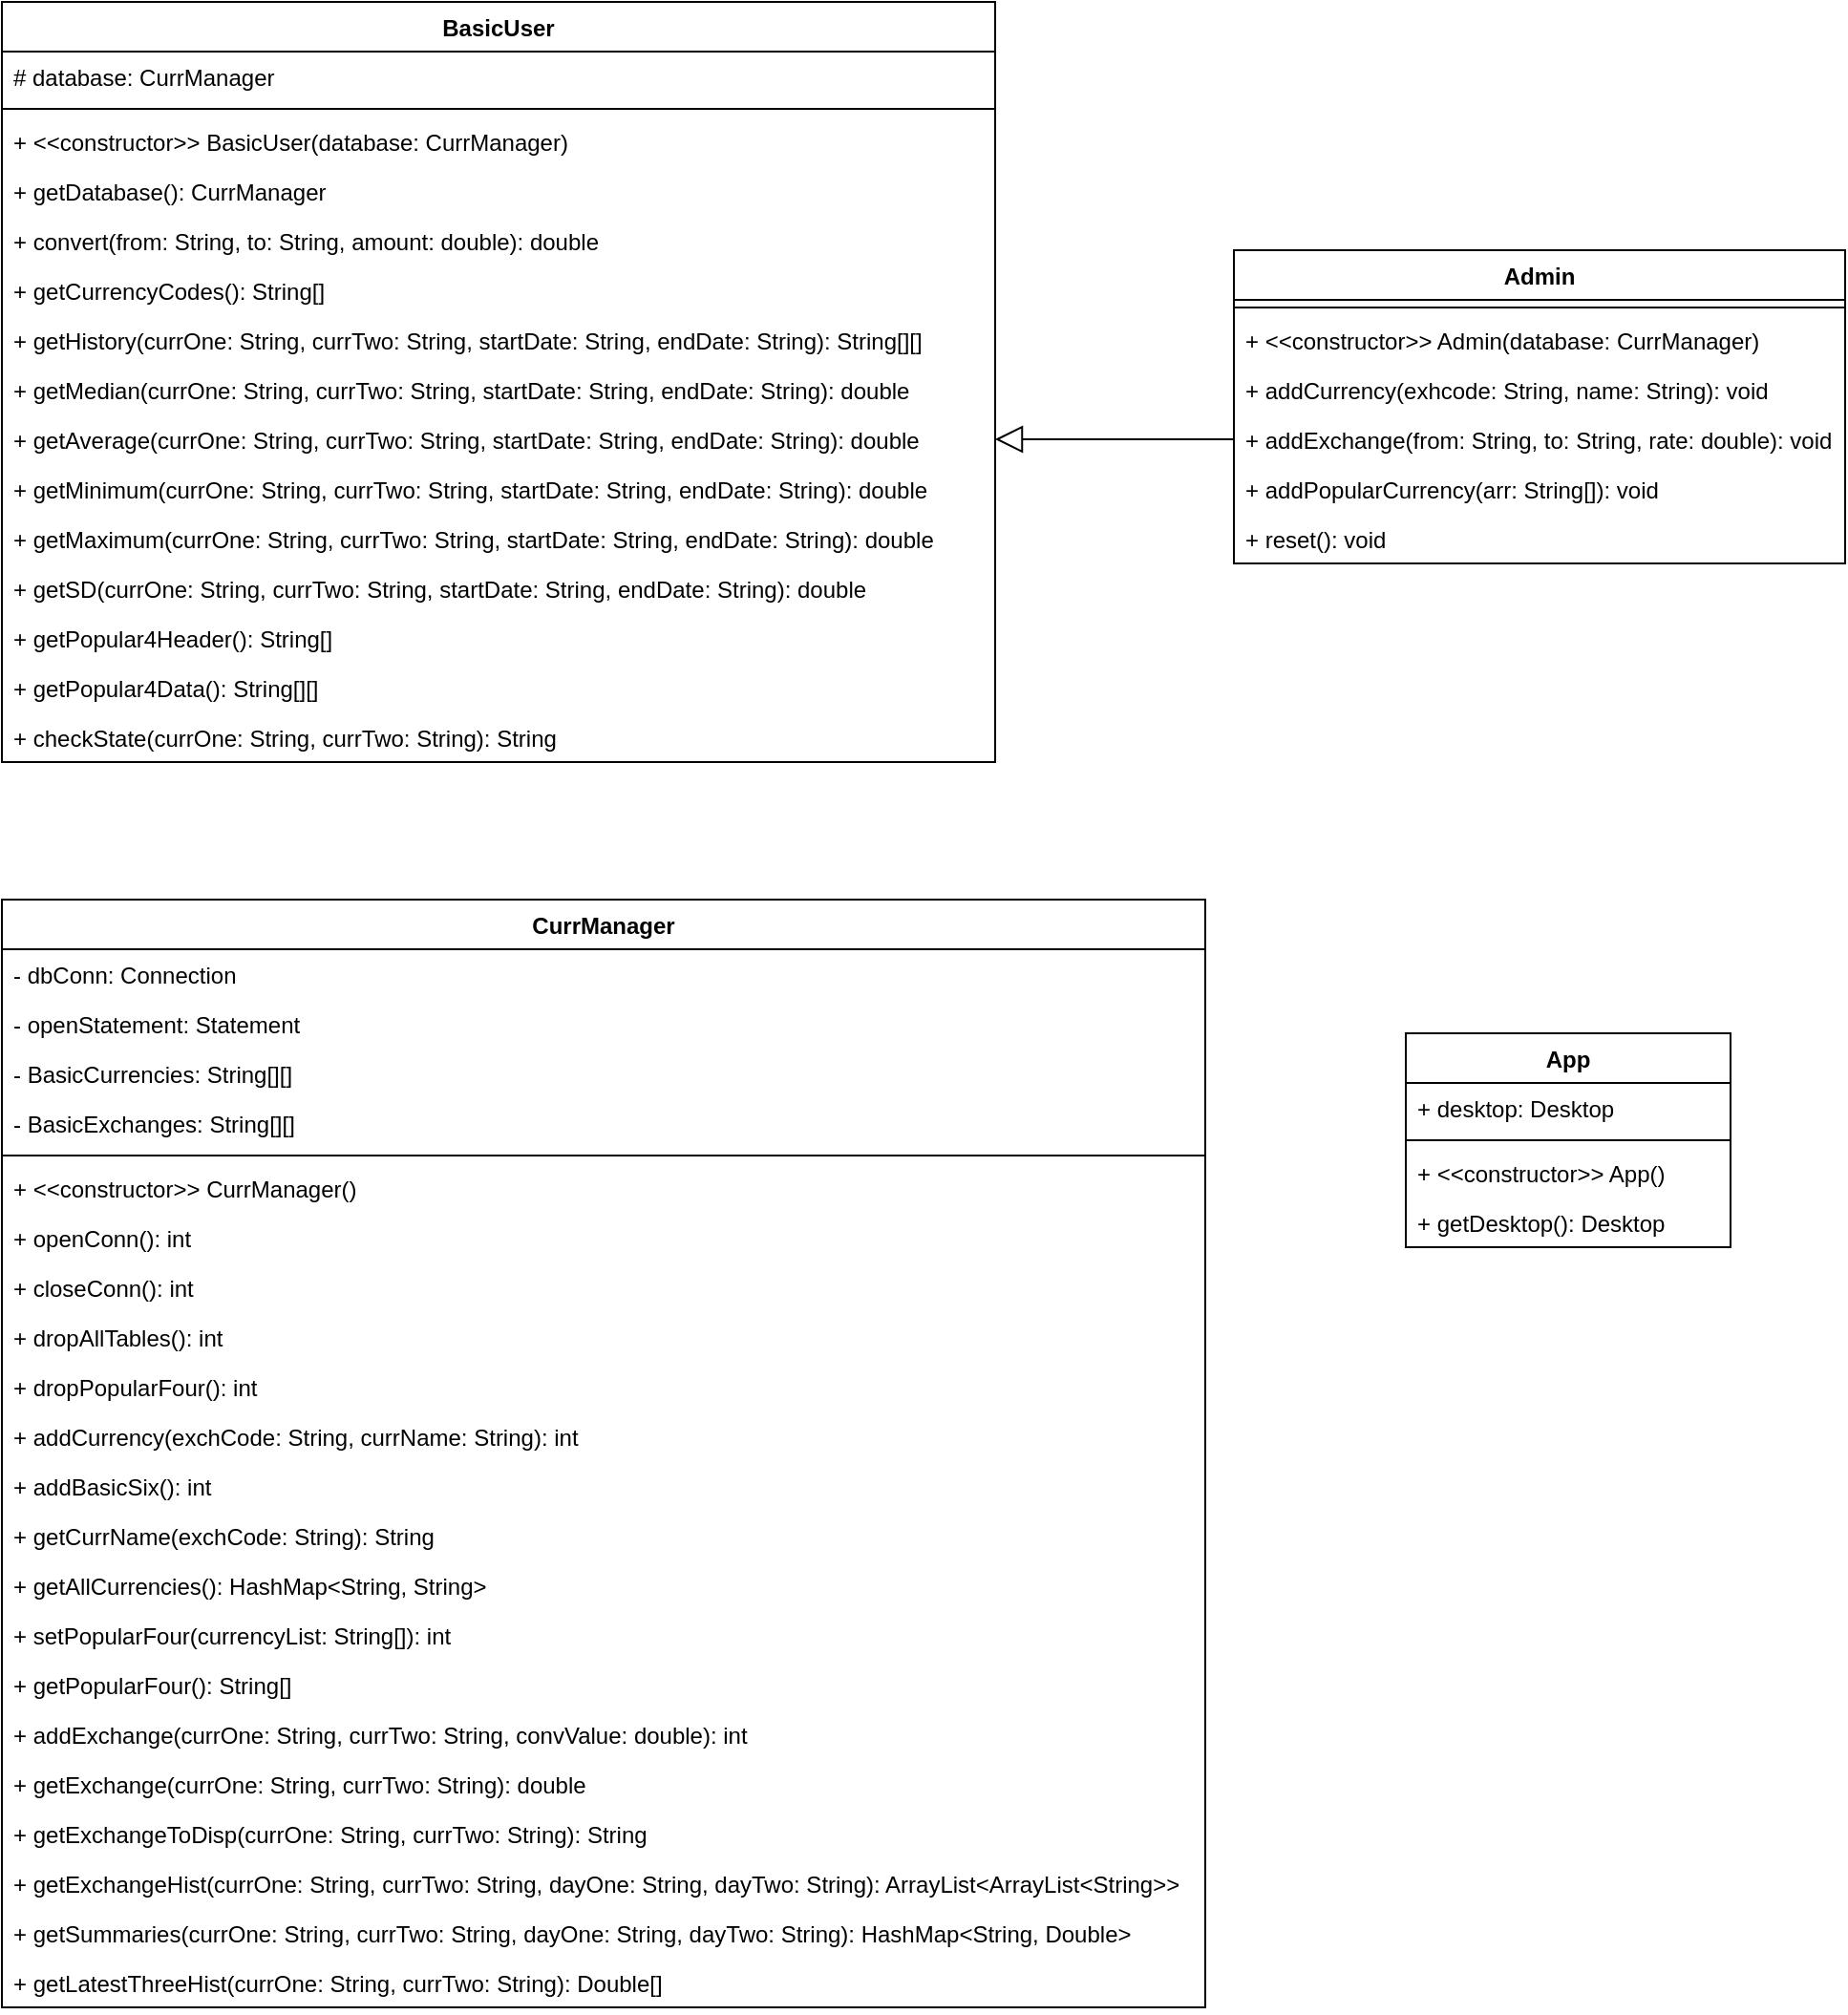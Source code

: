 <mxfile version="20.3.3" type="device"><diagram id="C5RBs43oDa-KdzZeNtuy" name="Page-1"><mxGraphModel dx="1473" dy="1793" grid="1" gridSize="10" guides="1" tooltips="1" connect="1" arrows="1" fold="1" page="1" pageScale="1" pageWidth="1169" pageHeight="1654" math="0" shadow="0"><root><mxCell id="WIyWlLk6GJQsqaUBKTNV-0"/><mxCell id="WIyWlLk6GJQsqaUBKTNV-1" parent="WIyWlLk6GJQsqaUBKTNV-0"/><mxCell id="npN7uHNPb1lxmiadbK_q-23" value="Admin" style="swimlane;fontStyle=1;align=center;verticalAlign=top;childLayout=stackLayout;horizontal=1;startSize=26;horizontalStack=0;resizeParent=1;resizeParentMax=0;resizeLast=0;collapsible=1;marginBottom=0;strokeColor=default;" vertex="1" parent="WIyWlLk6GJQsqaUBKTNV-1"><mxGeometry x="710" y="180" width="320" height="164" as="geometry"/></mxCell><mxCell id="npN7uHNPb1lxmiadbK_q-25" value="" style="line;strokeWidth=1;fillColor=none;align=left;verticalAlign=middle;spacingTop=-1;spacingLeft=3;spacingRight=3;rotatable=0;labelPosition=right;points=[];portConstraint=eastwest;strokeColor=inherit;" vertex="1" parent="npN7uHNPb1lxmiadbK_q-23"><mxGeometry y="26" width="320" height="8" as="geometry"/></mxCell><mxCell id="npN7uHNPb1lxmiadbK_q-26" value="+ &lt;&lt;constructor&gt;&gt; Admin(database: CurrManager)" style="text;strokeColor=none;fillColor=none;align=left;verticalAlign=top;spacingLeft=4;spacingRight=4;overflow=hidden;rotatable=0;points=[[0,0.5],[1,0.5]];portConstraint=eastwest;" vertex="1" parent="npN7uHNPb1lxmiadbK_q-23"><mxGeometry y="34" width="320" height="26" as="geometry"/></mxCell><mxCell id="npN7uHNPb1lxmiadbK_q-30" value="+ addCurrency(exhcode: String, name: String): void" style="text;strokeColor=none;fillColor=none;align=left;verticalAlign=top;spacingLeft=4;spacingRight=4;overflow=hidden;rotatable=0;points=[[0,0.5],[1,0.5]];portConstraint=eastwest;" vertex="1" parent="npN7uHNPb1lxmiadbK_q-23"><mxGeometry y="60" width="320" height="26" as="geometry"/></mxCell><mxCell id="npN7uHNPb1lxmiadbK_q-31" value="+ addExchange(from: String, to: String, rate: double): void" style="text;strokeColor=none;fillColor=none;align=left;verticalAlign=top;spacingLeft=4;spacingRight=4;overflow=hidden;rotatable=0;points=[[0,0.5],[1,0.5]];portConstraint=eastwest;" vertex="1" parent="npN7uHNPb1lxmiadbK_q-23"><mxGeometry y="86" width="320" height="26" as="geometry"/></mxCell><mxCell id="npN7uHNPb1lxmiadbK_q-32" value="+ addPopularCurrency(arr: String[]): void" style="text;strokeColor=none;fillColor=none;align=left;verticalAlign=top;spacingLeft=4;spacingRight=4;overflow=hidden;rotatable=0;points=[[0,0.5],[1,0.5]];portConstraint=eastwest;" vertex="1" parent="npN7uHNPb1lxmiadbK_q-23"><mxGeometry y="112" width="320" height="26" as="geometry"/></mxCell><mxCell id="npN7uHNPb1lxmiadbK_q-33" value="+ reset(): void" style="text;strokeColor=none;fillColor=none;align=left;verticalAlign=top;spacingLeft=4;spacingRight=4;overflow=hidden;rotatable=0;points=[[0,0.5],[1,0.5]];portConstraint=eastwest;" vertex="1" parent="npN7uHNPb1lxmiadbK_q-23"><mxGeometry y="138" width="320" height="26" as="geometry"/></mxCell><mxCell id="npN7uHNPb1lxmiadbK_q-38" value="App" style="swimlane;fontStyle=1;align=center;verticalAlign=top;childLayout=stackLayout;horizontal=1;startSize=26;horizontalStack=0;resizeParent=1;resizeParentMax=0;resizeLast=0;collapsible=1;marginBottom=0;strokeColor=default;" vertex="1" parent="WIyWlLk6GJQsqaUBKTNV-1"><mxGeometry x="800" y="590" width="170" height="112" as="geometry"/></mxCell><mxCell id="npN7uHNPb1lxmiadbK_q-39" value="+ desktop: Desktop" style="text;strokeColor=none;fillColor=none;align=left;verticalAlign=top;spacingLeft=4;spacingRight=4;overflow=hidden;rotatable=0;points=[[0,0.5],[1,0.5]];portConstraint=eastwest;" vertex="1" parent="npN7uHNPb1lxmiadbK_q-38"><mxGeometry y="26" width="170" height="26" as="geometry"/></mxCell><mxCell id="npN7uHNPb1lxmiadbK_q-40" value="" style="line;strokeWidth=1;fillColor=none;align=left;verticalAlign=middle;spacingTop=-1;spacingLeft=3;spacingRight=3;rotatable=0;labelPosition=right;points=[];portConstraint=eastwest;strokeColor=inherit;" vertex="1" parent="npN7uHNPb1lxmiadbK_q-38"><mxGeometry y="52" width="170" height="8" as="geometry"/></mxCell><mxCell id="npN7uHNPb1lxmiadbK_q-41" value="+ &lt;&lt;constructor&gt;&gt; App()" style="text;strokeColor=none;fillColor=none;align=left;verticalAlign=top;spacingLeft=4;spacingRight=4;overflow=hidden;rotatable=0;points=[[0,0.5],[1,0.5]];portConstraint=eastwest;" vertex="1" parent="npN7uHNPb1lxmiadbK_q-38"><mxGeometry y="60" width="170" height="26" as="geometry"/></mxCell><mxCell id="npN7uHNPb1lxmiadbK_q-42" value="+ getDesktop(): Desktop" style="text;strokeColor=none;fillColor=none;align=left;verticalAlign=top;spacingLeft=4;spacingRight=4;overflow=hidden;rotatable=0;points=[[0,0.5],[1,0.5]];portConstraint=eastwest;" vertex="1" parent="npN7uHNPb1lxmiadbK_q-38"><mxGeometry y="86" width="170" height="26" as="geometry"/></mxCell><mxCell id="npN7uHNPb1lxmiadbK_q-54" value="BasicUser" style="swimlane;fontStyle=1;align=center;verticalAlign=top;childLayout=stackLayout;horizontal=1;startSize=26;horizontalStack=0;resizeParent=1;resizeParentMax=0;resizeLast=0;collapsible=1;marginBottom=0;strokeColor=default;" vertex="1" parent="WIyWlLk6GJQsqaUBKTNV-1"><mxGeometry x="65" y="50" width="520" height="398" as="geometry"/></mxCell><mxCell id="npN7uHNPb1lxmiadbK_q-55" value="# database: CurrManager" style="text;strokeColor=none;fillColor=none;align=left;verticalAlign=top;spacingLeft=4;spacingRight=4;overflow=hidden;rotatable=0;points=[[0,0.5],[1,0.5]];portConstraint=eastwest;" vertex="1" parent="npN7uHNPb1lxmiadbK_q-54"><mxGeometry y="26" width="520" height="26" as="geometry"/></mxCell><mxCell id="npN7uHNPb1lxmiadbK_q-56" value="" style="line;strokeWidth=1;fillColor=none;align=left;verticalAlign=middle;spacingTop=-1;spacingLeft=3;spacingRight=3;rotatable=0;labelPosition=right;points=[];portConstraint=eastwest;strokeColor=inherit;" vertex="1" parent="npN7uHNPb1lxmiadbK_q-54"><mxGeometry y="52" width="520" height="8" as="geometry"/></mxCell><mxCell id="npN7uHNPb1lxmiadbK_q-57" value="+ &lt;&lt;constructor&gt;&gt; BasicUser(database: CurrManager)" style="text;strokeColor=none;fillColor=none;align=left;verticalAlign=top;spacingLeft=4;spacingRight=4;overflow=hidden;rotatable=0;points=[[0,0.5],[1,0.5]];portConstraint=eastwest;" vertex="1" parent="npN7uHNPb1lxmiadbK_q-54"><mxGeometry y="60" width="520" height="26" as="geometry"/></mxCell><mxCell id="npN7uHNPb1lxmiadbK_q-58" value="+ getDatabase(): CurrManager" style="text;strokeColor=none;fillColor=none;align=left;verticalAlign=top;spacingLeft=4;spacingRight=4;overflow=hidden;rotatable=0;points=[[0,0.5],[1,0.5]];portConstraint=eastwest;" vertex="1" parent="npN7uHNPb1lxmiadbK_q-54"><mxGeometry y="86" width="520" height="26" as="geometry"/></mxCell><mxCell id="npN7uHNPb1lxmiadbK_q-59" value="+ convert(from: String, to: String, amount: double): double" style="text;strokeColor=none;fillColor=none;align=left;verticalAlign=top;spacingLeft=4;spacingRight=4;overflow=hidden;rotatable=0;points=[[0,0.5],[1,0.5]];portConstraint=eastwest;" vertex="1" parent="npN7uHNPb1lxmiadbK_q-54"><mxGeometry y="112" width="520" height="26" as="geometry"/></mxCell><mxCell id="npN7uHNPb1lxmiadbK_q-60" value="+ getCurrencyCodes(): String[]" style="text;strokeColor=none;fillColor=none;align=left;verticalAlign=top;spacingLeft=4;spacingRight=4;overflow=hidden;rotatable=0;points=[[0,0.5],[1,0.5]];portConstraint=eastwest;" vertex="1" parent="npN7uHNPb1lxmiadbK_q-54"><mxGeometry y="138" width="520" height="26" as="geometry"/></mxCell><mxCell id="npN7uHNPb1lxmiadbK_q-61" value="+ getHistory(currOne: String, currTwo: String, startDate: String, endDate: String): String[][]" style="text;strokeColor=none;fillColor=none;align=left;verticalAlign=top;spacingLeft=4;spacingRight=4;overflow=hidden;rotatable=0;points=[[0,0.5],[1,0.5]];portConstraint=eastwest;" vertex="1" parent="npN7uHNPb1lxmiadbK_q-54"><mxGeometry y="164" width="520" height="26" as="geometry"/></mxCell><mxCell id="npN7uHNPb1lxmiadbK_q-62" value="+ getMedian(currOne: String, currTwo: String, startDate: String, endDate: String): double" style="text;strokeColor=none;fillColor=none;align=left;verticalAlign=top;spacingLeft=4;spacingRight=4;overflow=hidden;rotatable=0;points=[[0,0.5],[1,0.5]];portConstraint=eastwest;" vertex="1" parent="npN7uHNPb1lxmiadbK_q-54"><mxGeometry y="190" width="520" height="26" as="geometry"/></mxCell><mxCell id="npN7uHNPb1lxmiadbK_q-63" value="+ getAverage(currOne: String, currTwo: String, startDate: String, endDate: String): double" style="text;strokeColor=none;fillColor=none;align=left;verticalAlign=top;spacingLeft=4;spacingRight=4;overflow=hidden;rotatable=0;points=[[0,0.5],[1,0.5]];portConstraint=eastwest;" vertex="1" parent="npN7uHNPb1lxmiadbK_q-54"><mxGeometry y="216" width="520" height="26" as="geometry"/></mxCell><mxCell id="npN7uHNPb1lxmiadbK_q-64" value="+ getMinimum(currOne: String, currTwo: String, startDate: String, endDate: String): double" style="text;strokeColor=none;fillColor=none;align=left;verticalAlign=top;spacingLeft=4;spacingRight=4;overflow=hidden;rotatable=0;points=[[0,0.5],[1,0.5]];portConstraint=eastwest;" vertex="1" parent="npN7uHNPb1lxmiadbK_q-54"><mxGeometry y="242" width="520" height="26" as="geometry"/></mxCell><mxCell id="npN7uHNPb1lxmiadbK_q-65" value="+ getMaximum(currOne: String, currTwo: String, startDate: String, endDate: String): double" style="text;strokeColor=none;fillColor=none;align=left;verticalAlign=top;spacingLeft=4;spacingRight=4;overflow=hidden;rotatable=0;points=[[0,0.5],[1,0.5]];portConstraint=eastwest;" vertex="1" parent="npN7uHNPb1lxmiadbK_q-54"><mxGeometry y="268" width="520" height="26" as="geometry"/></mxCell><mxCell id="npN7uHNPb1lxmiadbK_q-66" value="+ getSD(currOne: String, currTwo: String, startDate: String, endDate: String): double" style="text;strokeColor=none;fillColor=none;align=left;verticalAlign=top;spacingLeft=4;spacingRight=4;overflow=hidden;rotatable=0;points=[[0,0.5],[1,0.5]];portConstraint=eastwest;" vertex="1" parent="npN7uHNPb1lxmiadbK_q-54"><mxGeometry y="294" width="520" height="26" as="geometry"/></mxCell><mxCell id="npN7uHNPb1lxmiadbK_q-67" value="+ getPopular4Header(): String[]" style="text;strokeColor=none;fillColor=none;align=left;verticalAlign=top;spacingLeft=4;spacingRight=4;overflow=hidden;rotatable=0;points=[[0,0.5],[1,0.5]];portConstraint=eastwest;" vertex="1" parent="npN7uHNPb1lxmiadbK_q-54"><mxGeometry y="320" width="520" height="26" as="geometry"/></mxCell><mxCell id="npN7uHNPb1lxmiadbK_q-68" value="+ getPopular4Data(): String[][]" style="text;strokeColor=none;fillColor=none;align=left;verticalAlign=top;spacingLeft=4;spacingRight=4;overflow=hidden;rotatable=0;points=[[0,0.5],[1,0.5]];portConstraint=eastwest;" vertex="1" parent="npN7uHNPb1lxmiadbK_q-54"><mxGeometry y="346" width="520" height="26" as="geometry"/></mxCell><mxCell id="npN7uHNPb1lxmiadbK_q-69" value="+ checkState(currOne: String, currTwo: String): String" style="text;strokeColor=none;fillColor=none;align=left;verticalAlign=top;spacingLeft=4;spacingRight=4;overflow=hidden;rotatable=0;points=[[0,0.5],[1,0.5]];portConstraint=eastwest;" vertex="1" parent="npN7uHNPb1lxmiadbK_q-54"><mxGeometry y="372" width="520" height="26" as="geometry"/></mxCell><mxCell id="npN7uHNPb1lxmiadbK_q-72" value="CurrManager" style="swimlane;fontStyle=1;align=center;verticalAlign=top;childLayout=stackLayout;horizontal=1;startSize=26;horizontalStack=0;resizeParent=1;resizeParentMax=0;resizeLast=0;collapsible=1;marginBottom=0;strokeColor=default;" vertex="1" parent="WIyWlLk6GJQsqaUBKTNV-1"><mxGeometry x="65" y="520" width="630" height="580" as="geometry"/></mxCell><mxCell id="npN7uHNPb1lxmiadbK_q-73" value="- dbConn: Connection" style="text;strokeColor=none;fillColor=none;align=left;verticalAlign=top;spacingLeft=4;spacingRight=4;overflow=hidden;rotatable=0;points=[[0,0.5],[1,0.5]];portConstraint=eastwest;" vertex="1" parent="npN7uHNPb1lxmiadbK_q-72"><mxGeometry y="26" width="630" height="26" as="geometry"/></mxCell><mxCell id="npN7uHNPb1lxmiadbK_q-88" value="- openStatement: Statement" style="text;strokeColor=none;fillColor=none;align=left;verticalAlign=top;spacingLeft=4;spacingRight=4;overflow=hidden;rotatable=0;points=[[0,0.5],[1,0.5]];portConstraint=eastwest;" vertex="1" parent="npN7uHNPb1lxmiadbK_q-72"><mxGeometry y="52" width="630" height="26" as="geometry"/></mxCell><mxCell id="npN7uHNPb1lxmiadbK_q-89" value="- BasicCurrencies: String[][]" style="text;strokeColor=none;fillColor=none;align=left;verticalAlign=top;spacingLeft=4;spacingRight=4;overflow=hidden;rotatable=0;points=[[0,0.5],[1,0.5]];portConstraint=eastwest;" vertex="1" parent="npN7uHNPb1lxmiadbK_q-72"><mxGeometry y="78" width="630" height="26" as="geometry"/></mxCell><mxCell id="npN7uHNPb1lxmiadbK_q-90" value="- BasicExchanges: String[][]" style="text;strokeColor=none;fillColor=none;align=left;verticalAlign=top;spacingLeft=4;spacingRight=4;overflow=hidden;rotatable=0;points=[[0,0.5],[1,0.5]];portConstraint=eastwest;" vertex="1" parent="npN7uHNPb1lxmiadbK_q-72"><mxGeometry y="104" width="630" height="26" as="geometry"/></mxCell><mxCell id="npN7uHNPb1lxmiadbK_q-74" value="" style="line;strokeWidth=1;fillColor=none;align=left;verticalAlign=middle;spacingTop=-1;spacingLeft=3;spacingRight=3;rotatable=0;labelPosition=right;points=[];portConstraint=eastwest;strokeColor=inherit;" vertex="1" parent="npN7uHNPb1lxmiadbK_q-72"><mxGeometry y="130" width="630" height="8" as="geometry"/></mxCell><mxCell id="npN7uHNPb1lxmiadbK_q-75" value="+ &lt;&lt;constructor&gt;&gt; CurrManager()" style="text;strokeColor=none;fillColor=none;align=left;verticalAlign=top;spacingLeft=4;spacingRight=4;overflow=hidden;rotatable=0;points=[[0,0.5],[1,0.5]];portConstraint=eastwest;" vertex="1" parent="npN7uHNPb1lxmiadbK_q-72"><mxGeometry y="138" width="630" height="26" as="geometry"/></mxCell><mxCell id="npN7uHNPb1lxmiadbK_q-76" value="+ openConn(): int" style="text;strokeColor=none;fillColor=none;align=left;verticalAlign=top;spacingLeft=4;spacingRight=4;overflow=hidden;rotatable=0;points=[[0,0.5],[1,0.5]];portConstraint=eastwest;" vertex="1" parent="npN7uHNPb1lxmiadbK_q-72"><mxGeometry y="164" width="630" height="26" as="geometry"/></mxCell><mxCell id="npN7uHNPb1lxmiadbK_q-77" value="+ closeConn(): int" style="text;strokeColor=none;fillColor=none;align=left;verticalAlign=top;spacingLeft=4;spacingRight=4;overflow=hidden;rotatable=0;points=[[0,0.5],[1,0.5]];portConstraint=eastwest;" vertex="1" parent="npN7uHNPb1lxmiadbK_q-72"><mxGeometry y="190" width="630" height="26" as="geometry"/></mxCell><mxCell id="npN7uHNPb1lxmiadbK_q-78" value="+ dropAllTables(): int" style="text;strokeColor=none;fillColor=none;align=left;verticalAlign=top;spacingLeft=4;spacingRight=4;overflow=hidden;rotatable=0;points=[[0,0.5],[1,0.5]];portConstraint=eastwest;" vertex="1" parent="npN7uHNPb1lxmiadbK_q-72"><mxGeometry y="216" width="630" height="26" as="geometry"/></mxCell><mxCell id="npN7uHNPb1lxmiadbK_q-79" value="+ dropPopularFour(): int" style="text;strokeColor=none;fillColor=none;align=left;verticalAlign=top;spacingLeft=4;spacingRight=4;overflow=hidden;rotatable=0;points=[[0,0.5],[1,0.5]];portConstraint=eastwest;" vertex="1" parent="npN7uHNPb1lxmiadbK_q-72"><mxGeometry y="242" width="630" height="26" as="geometry"/></mxCell><mxCell id="npN7uHNPb1lxmiadbK_q-80" value="+ addCurrency(exchCode: String, currName: String): int" style="text;strokeColor=none;fillColor=none;align=left;verticalAlign=top;spacingLeft=4;spacingRight=4;overflow=hidden;rotatable=0;points=[[0,0.5],[1,0.5]];portConstraint=eastwest;" vertex="1" parent="npN7uHNPb1lxmiadbK_q-72"><mxGeometry y="268" width="630" height="26" as="geometry"/></mxCell><mxCell id="npN7uHNPb1lxmiadbK_q-81" value="+ addBasicSix(): int" style="text;strokeColor=none;fillColor=none;align=left;verticalAlign=top;spacingLeft=4;spacingRight=4;overflow=hidden;rotatable=0;points=[[0,0.5],[1,0.5]];portConstraint=eastwest;" vertex="1" parent="npN7uHNPb1lxmiadbK_q-72"><mxGeometry y="294" width="630" height="26" as="geometry"/></mxCell><mxCell id="npN7uHNPb1lxmiadbK_q-82" value="+ getCurrName(exchCode: String): String" style="text;strokeColor=none;fillColor=none;align=left;verticalAlign=top;spacingLeft=4;spacingRight=4;overflow=hidden;rotatable=0;points=[[0,0.5],[1,0.5]];portConstraint=eastwest;" vertex="1" parent="npN7uHNPb1lxmiadbK_q-72"><mxGeometry y="320" width="630" height="26" as="geometry"/></mxCell><mxCell id="npN7uHNPb1lxmiadbK_q-83" value="+ getAllCurrencies(): HashMap&lt;String, String&gt;" style="text;strokeColor=none;fillColor=none;align=left;verticalAlign=top;spacingLeft=4;spacingRight=4;overflow=hidden;rotatable=0;points=[[0,0.5],[1,0.5]];portConstraint=eastwest;" vertex="1" parent="npN7uHNPb1lxmiadbK_q-72"><mxGeometry y="346" width="630" height="26" as="geometry"/></mxCell><mxCell id="npN7uHNPb1lxmiadbK_q-84" value="+ setPopularFour(currencyList: String[]): int" style="text;strokeColor=none;fillColor=none;align=left;verticalAlign=top;spacingLeft=4;spacingRight=4;overflow=hidden;rotatable=0;points=[[0,0.5],[1,0.5]];portConstraint=eastwest;" vertex="1" parent="npN7uHNPb1lxmiadbK_q-72"><mxGeometry y="372" width="630" height="26" as="geometry"/></mxCell><mxCell id="npN7uHNPb1lxmiadbK_q-85" value="+ getPopularFour(): String[]" style="text;strokeColor=none;fillColor=none;align=left;verticalAlign=top;spacingLeft=4;spacingRight=4;overflow=hidden;rotatable=0;points=[[0,0.5],[1,0.5]];portConstraint=eastwest;" vertex="1" parent="npN7uHNPb1lxmiadbK_q-72"><mxGeometry y="398" width="630" height="26" as="geometry"/></mxCell><mxCell id="npN7uHNPb1lxmiadbK_q-86" value="+ addExchange(currOne: String, currTwo: String, convValue: double): int" style="text;strokeColor=none;fillColor=none;align=left;verticalAlign=top;spacingLeft=4;spacingRight=4;overflow=hidden;rotatable=0;points=[[0,0.5],[1,0.5]];portConstraint=eastwest;" vertex="1" parent="npN7uHNPb1lxmiadbK_q-72"><mxGeometry y="424" width="630" height="26" as="geometry"/></mxCell><mxCell id="npN7uHNPb1lxmiadbK_q-87" value="+ getExchange(currOne: String, currTwo: String): double" style="text;strokeColor=none;fillColor=none;align=left;verticalAlign=top;spacingLeft=4;spacingRight=4;overflow=hidden;rotatable=0;points=[[0,0.5],[1,0.5]];portConstraint=eastwest;" vertex="1" parent="npN7uHNPb1lxmiadbK_q-72"><mxGeometry y="450" width="630" height="26" as="geometry"/></mxCell><mxCell id="npN7uHNPb1lxmiadbK_q-92" value="+ getExchangeToDisp(currOne: String, currTwo: String): String" style="text;strokeColor=none;fillColor=none;align=left;verticalAlign=top;spacingLeft=4;spacingRight=4;overflow=hidden;rotatable=0;points=[[0,0.5],[1,0.5]];portConstraint=eastwest;" vertex="1" parent="npN7uHNPb1lxmiadbK_q-72"><mxGeometry y="476" width="630" height="26" as="geometry"/></mxCell><mxCell id="npN7uHNPb1lxmiadbK_q-93" value="+ getExchangeHist(currOne: String, currTwo: String, dayOne: String, dayTwo: String): ArrayList&lt;ArrayList&lt;String&gt;&gt;" style="text;strokeColor=none;fillColor=none;align=left;verticalAlign=top;spacingLeft=4;spacingRight=4;overflow=hidden;rotatable=0;points=[[0,0.5],[1,0.5]];portConstraint=eastwest;" vertex="1" parent="npN7uHNPb1lxmiadbK_q-72"><mxGeometry y="502" width="630" height="26" as="geometry"/></mxCell><mxCell id="npN7uHNPb1lxmiadbK_q-94" value="+ getSummaries(currOne: String, currTwo: String, dayOne: String, dayTwo: String): HashMap&lt;String, Double&gt;" style="text;strokeColor=none;fillColor=none;align=left;verticalAlign=top;spacingLeft=4;spacingRight=4;overflow=hidden;rotatable=0;points=[[0,0.5],[1,0.5]];portConstraint=eastwest;" vertex="1" parent="npN7uHNPb1lxmiadbK_q-72"><mxGeometry y="528" width="630" height="26" as="geometry"/></mxCell><mxCell id="npN7uHNPb1lxmiadbK_q-95" value="+ getLatestThreeHist(currOne: String, currTwo: String): Double[]" style="text;strokeColor=none;fillColor=none;align=left;verticalAlign=top;spacingLeft=4;spacingRight=4;overflow=hidden;rotatable=0;points=[[0,0.5],[1,0.5]];portConstraint=eastwest;" vertex="1" parent="npN7uHNPb1lxmiadbK_q-72"><mxGeometry y="554" width="630" height="26" as="geometry"/></mxCell><mxCell id="npN7uHNPb1lxmiadbK_q-97" style="edgeStyle=orthogonalEdgeStyle;rounded=0;orthogonalLoop=1;jettySize=auto;html=1;entryX=0;entryY=0.5;entryDx=0;entryDy=0;strokeWidth=1;startArrow=block;startFill=0;endArrow=none;endFill=0;startSize=12;endSize=10;targetPerimeterSpacing=2;" edge="1" parent="WIyWlLk6GJQsqaUBKTNV-1" source="npN7uHNPb1lxmiadbK_q-63" target="npN7uHNPb1lxmiadbK_q-31"><mxGeometry relative="1" as="geometry"/></mxCell></root></mxGraphModel></diagram></mxfile>